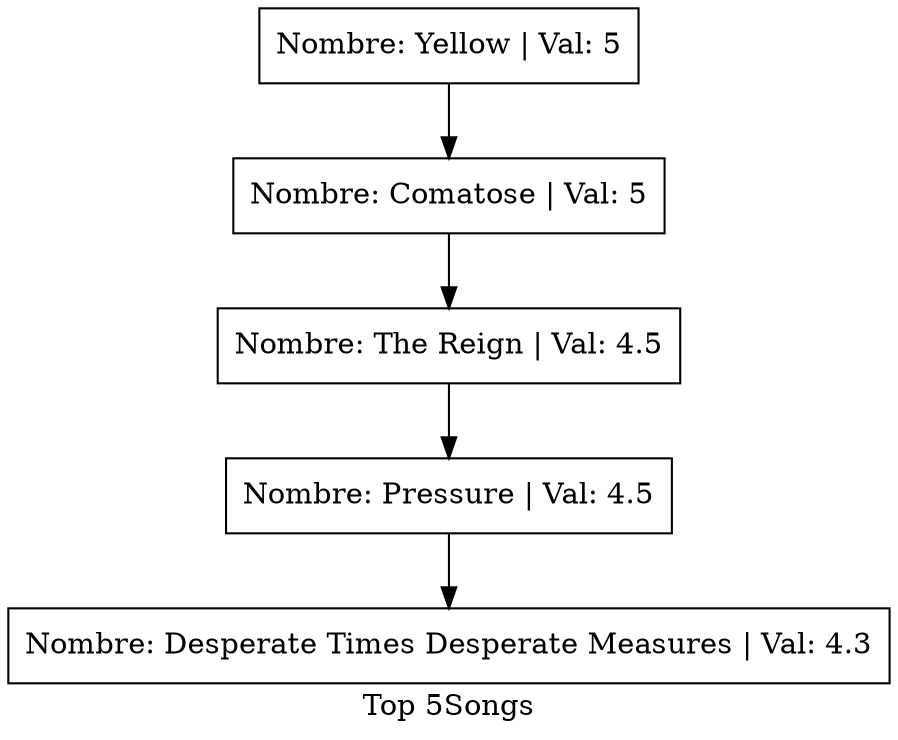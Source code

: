 digraph top{
node [shape=box];
label="Top 5Songs";
"Nombre: Yellow | Val: 5"->"Nombre: Comatose | Val: 5";
"Nombre: Comatose | Val: 5"->"Nombre: The Reign | Val: 4.5";
"Nombre: The Reign | Val: 4.5"->"Nombre: Pressure | Val: 4.5";
"Nombre: Pressure | Val: 4.5"->"Nombre: Desperate Times Desperate Measures | Val: 4.3";
"Nombre: Desperate Times Desperate Measures | Val: 4.3";
}
